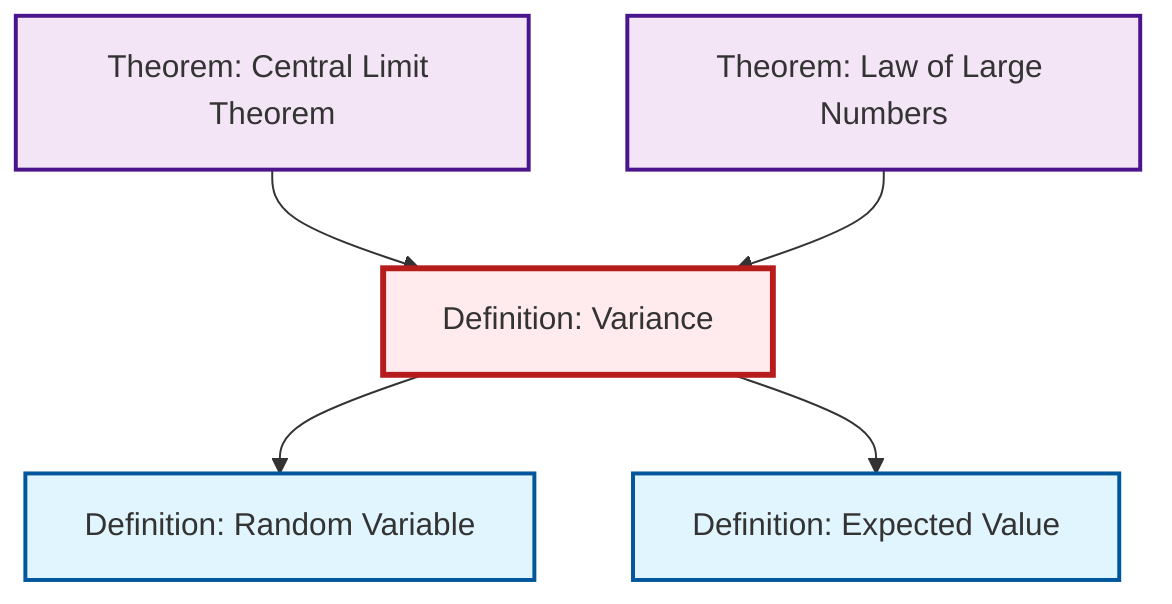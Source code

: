 graph TD
    classDef definition fill:#e1f5fe,stroke:#01579b,stroke-width:2px
    classDef theorem fill:#f3e5f5,stroke:#4a148c,stroke-width:2px
    classDef axiom fill:#fff3e0,stroke:#e65100,stroke-width:2px
    classDef example fill:#e8f5e9,stroke:#1b5e20,stroke-width:2px
    classDef current fill:#ffebee,stroke:#b71c1c,stroke-width:3px
    thm-central-limit["Theorem: Central Limit Theorem"]:::theorem
    def-variance["Definition: Variance"]:::definition
    def-expectation["Definition: Expected Value"]:::definition
    thm-law-of-large-numbers["Theorem: Law of Large Numbers"]:::theorem
    def-random-variable["Definition: Random Variable"]:::definition
    def-variance --> def-random-variable
    def-variance --> def-expectation
    thm-central-limit --> def-variance
    thm-law-of-large-numbers --> def-variance
    class def-variance current
